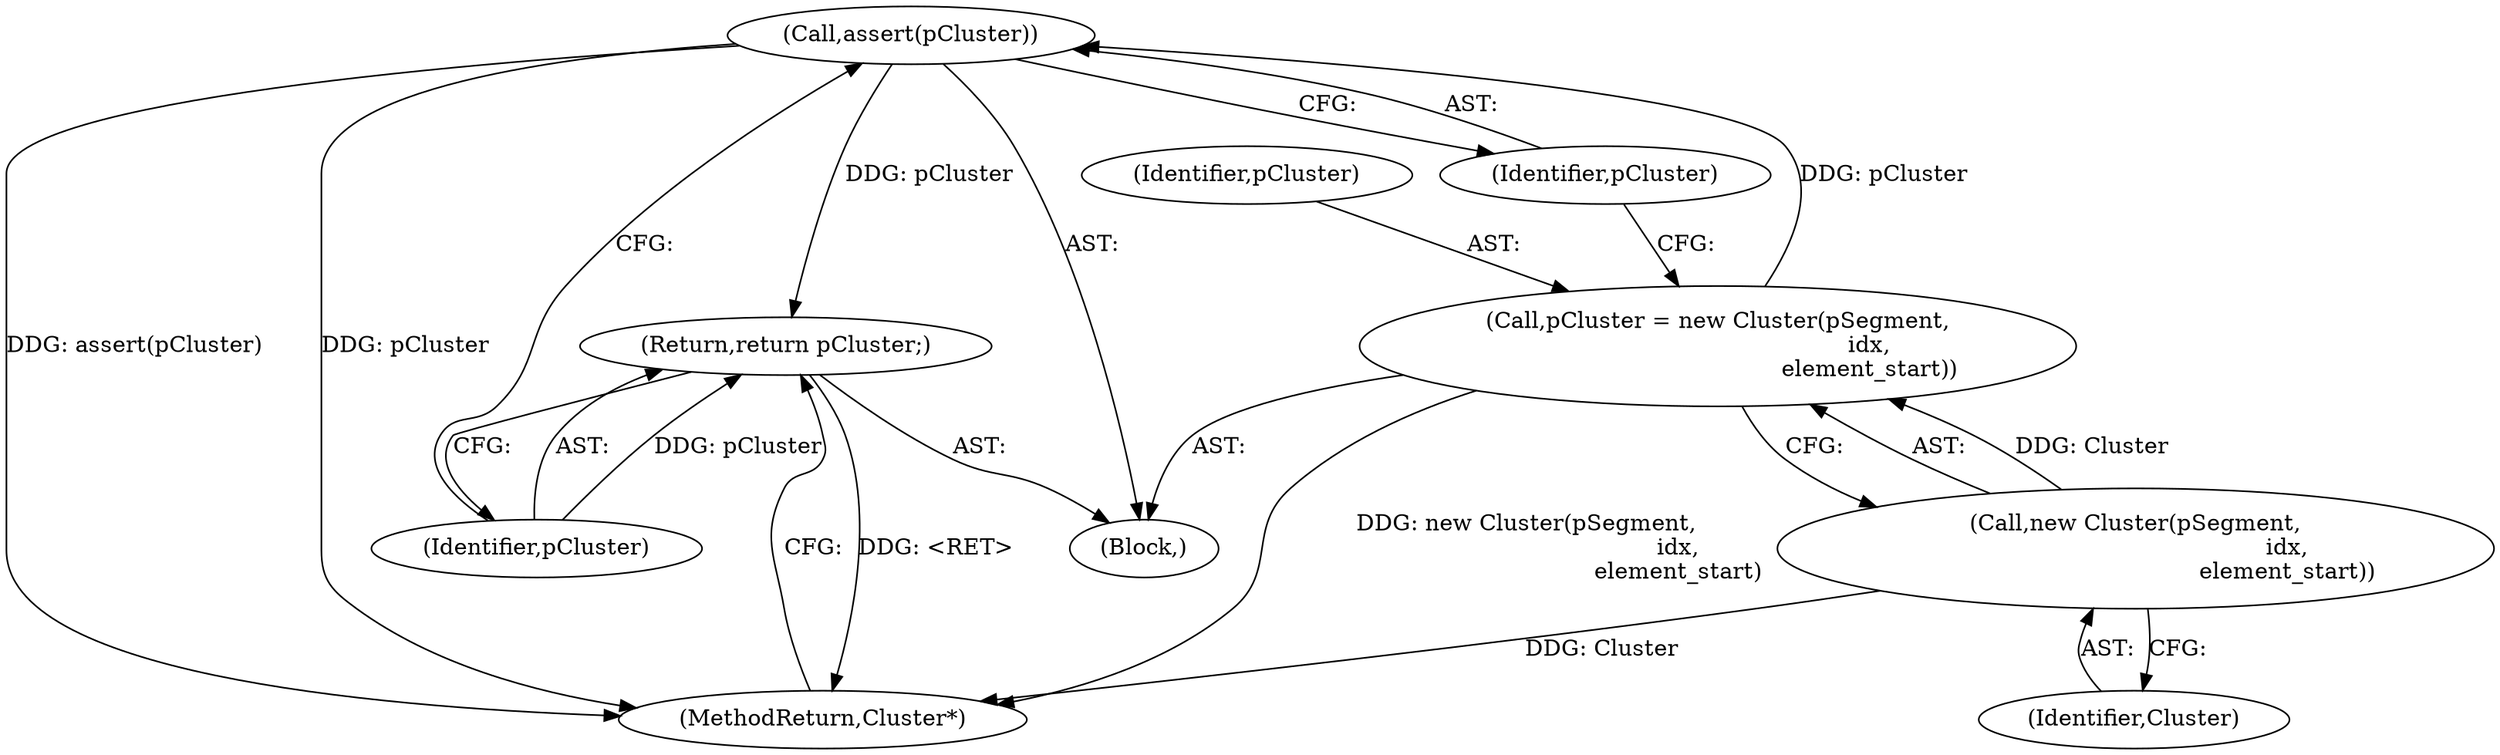 digraph "1_Android_04839626ed859623901ebd3a5fd483982186b59d_18@API" {
"1000123" [label="(Call,assert(pCluster))"];
"1000119" [label="(Call,pCluster = new Cluster(pSegment,\n                                          idx,\n                                          element_start))"];
"1000121" [label="(Call,new Cluster(pSegment,\n                                          idx,\n                                          element_start))"];
"1000125" [label="(Return,return pCluster;)"];
"1000104" [label="(Block,)"];
"1000125" [label="(Return,return pCluster;)"];
"1000124" [label="(Identifier,pCluster)"];
"1000127" [label="(MethodReturn,Cluster*)"];
"1000120" [label="(Identifier,pCluster)"];
"1000119" [label="(Call,pCluster = new Cluster(pSegment,\n                                          idx,\n                                          element_start))"];
"1000121" [label="(Call,new Cluster(pSegment,\n                                          idx,\n                                          element_start))"];
"1000123" [label="(Call,assert(pCluster))"];
"1000122" [label="(Identifier,Cluster)"];
"1000126" [label="(Identifier,pCluster)"];
"1000123" -> "1000104"  [label="AST: "];
"1000123" -> "1000124"  [label="CFG: "];
"1000124" -> "1000123"  [label="AST: "];
"1000126" -> "1000123"  [label="CFG: "];
"1000123" -> "1000127"  [label="DDG: assert(pCluster)"];
"1000123" -> "1000127"  [label="DDG: pCluster"];
"1000119" -> "1000123"  [label="DDG: pCluster"];
"1000123" -> "1000125"  [label="DDG: pCluster"];
"1000119" -> "1000104"  [label="AST: "];
"1000119" -> "1000121"  [label="CFG: "];
"1000120" -> "1000119"  [label="AST: "];
"1000121" -> "1000119"  [label="AST: "];
"1000124" -> "1000119"  [label="CFG: "];
"1000119" -> "1000127"  [label="DDG: new Cluster(pSegment,\n                                          idx,\n                                          element_start)"];
"1000121" -> "1000119"  [label="DDG: Cluster"];
"1000121" -> "1000122"  [label="CFG: "];
"1000122" -> "1000121"  [label="AST: "];
"1000121" -> "1000127"  [label="DDG: Cluster"];
"1000125" -> "1000104"  [label="AST: "];
"1000125" -> "1000126"  [label="CFG: "];
"1000126" -> "1000125"  [label="AST: "];
"1000127" -> "1000125"  [label="CFG: "];
"1000125" -> "1000127"  [label="DDG: <RET>"];
"1000126" -> "1000125"  [label="DDG: pCluster"];
}
